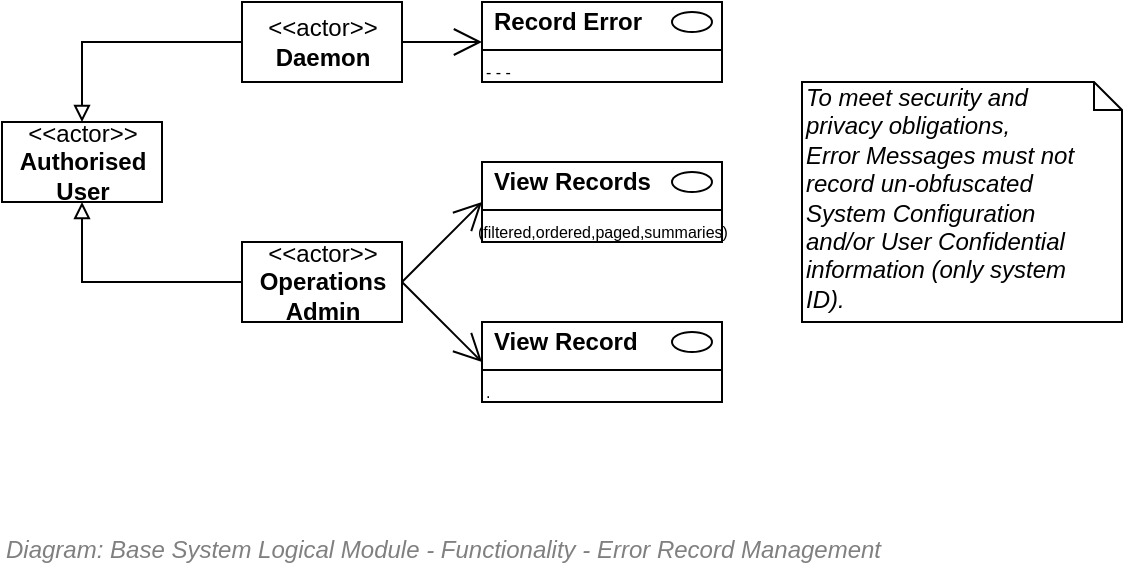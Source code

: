 <mxfile compressed="false" version="20.3.0" type="device">
  <diagram id="5vKPIbCIWK__K9a_hM_l" name="Error Record Management">
    <mxGraphModel dx="447" dy="314" grid="1" gridSize="10" guides="1" tooltips="1" connect="1" arrows="1" fold="1" page="1" pageScale="1" pageWidth="827" pageHeight="1169" math="0" shadow="0">
      <root>
        <mxCell id="6zsalb_4Q6Wy_RO658KX-0" />
        <mxCell id="aUDsEq78Ny2xMxmlCQFK-10" value="Diagram/Use Case" style="" parent="6zsalb_4Q6Wy_RO658KX-0" />
        <mxCell id="GkLt6nn7DvjHkwB9jJwZ-0" style="edgeStyle=orthogonalEdgeStyle;rounded=0;orthogonalLoop=1;jettySize=auto;html=1;endArrow=block;endFill=0;" edge="1" parent="aUDsEq78Ny2xMxmlCQFK-10" source="GkLt6nn7DvjHkwB9jJwZ-1" target="GkLt6nn7DvjHkwB9jJwZ-2">
          <mxGeometry relative="1" as="geometry" />
        </mxCell>
        <mxCell id="GkLt6nn7DvjHkwB9jJwZ-1" value="&amp;lt;&amp;lt;actor&amp;gt;&amp;gt;&lt;br&gt;&lt;b&gt;Daemon&lt;br&gt;&lt;/b&gt;" style="text;html=1;align=center;verticalAlign=middle;dashed=0;fillColor=#ffffff;strokeColor=#000000;" vertex="1" parent="aUDsEq78Ny2xMxmlCQFK-10">
          <mxGeometry x="240" y="160" width="80" height="40" as="geometry" />
        </mxCell>
        <mxCell id="GkLt6nn7DvjHkwB9jJwZ-2" value="&amp;lt;&amp;lt;actor&amp;gt;&amp;gt;&lt;br&gt;&lt;b&gt;Authorised&lt;br&gt;User&lt;br&gt;&lt;/b&gt;" style="text;html=1;align=center;verticalAlign=middle;dashed=0;fillColor=#ffffff;strokeColor=#000000;" vertex="1" parent="aUDsEq78Ny2xMxmlCQFK-10">
          <mxGeometry x="120" y="220" width="80" height="40" as="geometry" />
        </mxCell>
        <mxCell id="GkLt6nn7DvjHkwB9jJwZ-3" value="" style="fontStyle=1;align=left;verticalAlign=top;childLayout=stackLayout;horizontal=1;horizontalStack=0;resizeParent=1;resizeParentMax=0;resizeLast=0;marginBottom=0;" vertex="1" parent="aUDsEq78Ny2xMxmlCQFK-10">
          <mxGeometry x="360" y="160" width="120" height="40" as="geometry" />
        </mxCell>
        <mxCell id="GkLt6nn7DvjHkwB9jJwZ-4" value="Record Error" style="html=1;align=left;spacingLeft=4;verticalAlign=middle;strokeColor=none;fillColor=none;fontStyle=1" vertex="1" parent="GkLt6nn7DvjHkwB9jJwZ-3">
          <mxGeometry width="120" height="20" as="geometry" />
        </mxCell>
        <mxCell id="GkLt6nn7DvjHkwB9jJwZ-5" value="" style="shape=ellipse;" vertex="1" parent="GkLt6nn7DvjHkwB9jJwZ-4">
          <mxGeometry x="1" width="20" height="10" relative="1" as="geometry">
            <mxPoint x="-25" y="5" as="offset" />
          </mxGeometry>
        </mxCell>
        <mxCell id="GkLt6nn7DvjHkwB9jJwZ-6" value="" style="line;strokeWidth=1;fillColor=none;align=left;verticalAlign=middle;spacingTop=-1;spacingLeft=3;spacingRight=3;rotatable=0;labelPosition=right;points=[];portConstraint=eastwest;" vertex="1" parent="GkLt6nn7DvjHkwB9jJwZ-3">
          <mxGeometry y="20" width="120" height="8" as="geometry" />
        </mxCell>
        <mxCell id="GkLt6nn7DvjHkwB9jJwZ-7" value="- - -" style="html=1;align=left;spacingLeft=4;verticalAlign=top;strokeColor=none;fillColor=none;fontSize=8;spacing=-2;" vertex="1" parent="GkLt6nn7DvjHkwB9jJwZ-3">
          <mxGeometry y="28" width="120" height="12" as="geometry" />
        </mxCell>
        <mxCell id="GkLt6nn7DvjHkwB9jJwZ-8" value="" style="endArrow=open;endFill=1;endSize=12;html=1;strokeColor=#000000;fontSize=10;entryX=0;entryY=0.5;entryDx=0;entryDy=0;" edge="1" parent="aUDsEq78Ny2xMxmlCQFK-10">
          <mxGeometry width="160" relative="1" as="geometry">
            <mxPoint x="320.0" y="180" as="sourcePoint" />
            <mxPoint x="360.0" y="180" as="targetPoint" />
          </mxGeometry>
        </mxCell>
        <mxCell id="GkLt6nn7DvjHkwB9jJwZ-9" value="" style="fontStyle=1;align=left;verticalAlign=top;childLayout=stackLayout;horizontal=1;horizontalStack=0;resizeParent=1;resizeParentMax=0;resizeLast=0;marginBottom=0;" vertex="1" parent="aUDsEq78Ny2xMxmlCQFK-10">
          <mxGeometry x="360" y="240" width="120" height="40" as="geometry" />
        </mxCell>
        <mxCell id="GkLt6nn7DvjHkwB9jJwZ-10" value="View Records" style="html=1;align=left;spacingLeft=4;verticalAlign=middle;strokeColor=none;fillColor=none;fontStyle=1" vertex="1" parent="GkLt6nn7DvjHkwB9jJwZ-9">
          <mxGeometry width="120" height="20" as="geometry" />
        </mxCell>
        <mxCell id="GkLt6nn7DvjHkwB9jJwZ-11" value="" style="shape=ellipse;" vertex="1" parent="GkLt6nn7DvjHkwB9jJwZ-10">
          <mxGeometry x="1" width="20" height="10" relative="1" as="geometry">
            <mxPoint x="-25" y="5" as="offset" />
          </mxGeometry>
        </mxCell>
        <mxCell id="GkLt6nn7DvjHkwB9jJwZ-12" value="" style="line;strokeWidth=1;fillColor=none;align=left;verticalAlign=middle;spacingTop=-1;spacingLeft=3;spacingRight=3;rotatable=0;labelPosition=right;points=[];portConstraint=eastwest;" vertex="1" parent="GkLt6nn7DvjHkwB9jJwZ-9">
          <mxGeometry y="20" width="120" height="8" as="geometry" />
        </mxCell>
        <mxCell id="GkLt6nn7DvjHkwB9jJwZ-13" value="(filtered,ordered,paged,summaries)" style="html=1;align=left;spacingLeft=0;verticalAlign=top;strokeColor=none;fillColor=none;fontSize=8;spacing=-2;" vertex="1" parent="GkLt6nn7DvjHkwB9jJwZ-9">
          <mxGeometry y="28" width="120" height="12" as="geometry" />
        </mxCell>
        <mxCell id="GkLt6nn7DvjHkwB9jJwZ-22" style="edgeStyle=orthogonalEdgeStyle;rounded=0;orthogonalLoop=1;jettySize=auto;html=1;entryX=0.5;entryY=1;entryDx=0;entryDy=0;endArrow=block;endFill=0;" edge="1" parent="aUDsEq78Ny2xMxmlCQFK-10" source="GkLt6nn7DvjHkwB9jJwZ-14" target="GkLt6nn7DvjHkwB9jJwZ-2">
          <mxGeometry relative="1" as="geometry" />
        </mxCell>
        <mxCell id="GkLt6nn7DvjHkwB9jJwZ-14" value="&amp;lt;&amp;lt;actor&amp;gt;&amp;gt;&lt;br&gt;&lt;b&gt;Operations&lt;br&gt;Admin&lt;br&gt;&lt;/b&gt;" style="text;html=1;align=center;verticalAlign=middle;dashed=0;fillColor=#ffffff;strokeColor=#000000;" vertex="1" parent="aUDsEq78Ny2xMxmlCQFK-10">
          <mxGeometry x="240" y="280" width="80" height="40" as="geometry" />
        </mxCell>
        <mxCell id="GkLt6nn7DvjHkwB9jJwZ-15" value="" style="fontStyle=1;align=left;verticalAlign=top;childLayout=stackLayout;horizontal=1;horizontalStack=0;resizeParent=1;resizeParentMax=0;resizeLast=0;marginBottom=0;" vertex="1" parent="aUDsEq78Ny2xMxmlCQFK-10">
          <mxGeometry x="360" y="320" width="120" height="40" as="geometry" />
        </mxCell>
        <mxCell id="GkLt6nn7DvjHkwB9jJwZ-16" value="View Record" style="html=1;align=left;spacingLeft=4;verticalAlign=middle;strokeColor=none;fillColor=none;fontStyle=1" vertex="1" parent="GkLt6nn7DvjHkwB9jJwZ-15">
          <mxGeometry width="120" height="20" as="geometry" />
        </mxCell>
        <mxCell id="GkLt6nn7DvjHkwB9jJwZ-17" value="" style="shape=ellipse;" vertex="1" parent="GkLt6nn7DvjHkwB9jJwZ-16">
          <mxGeometry x="1" width="20" height="10" relative="1" as="geometry">
            <mxPoint x="-25" y="5" as="offset" />
          </mxGeometry>
        </mxCell>
        <mxCell id="GkLt6nn7DvjHkwB9jJwZ-18" value="" style="line;strokeWidth=1;fillColor=none;align=left;verticalAlign=middle;spacingTop=-1;spacingLeft=3;spacingRight=3;rotatable=0;labelPosition=right;points=[];portConstraint=eastwest;" vertex="1" parent="GkLt6nn7DvjHkwB9jJwZ-15">
          <mxGeometry y="20" width="120" height="8" as="geometry" />
        </mxCell>
        <mxCell id="GkLt6nn7DvjHkwB9jJwZ-19" value="." style="html=1;align=left;spacingLeft=4;verticalAlign=top;strokeColor=none;fillColor=none;fontSize=8;spacing=-2;" vertex="1" parent="GkLt6nn7DvjHkwB9jJwZ-15">
          <mxGeometry y="28" width="120" height="12" as="geometry" />
        </mxCell>
        <mxCell id="GkLt6nn7DvjHkwB9jJwZ-20" value="" style="endArrow=open;endFill=1;endSize=12;html=1;strokeColor=#000000;fontSize=10;entryX=0;entryY=0.5;entryDx=0;entryDy=0;exitX=1;exitY=0.5;exitDx=0;exitDy=0;" edge="1" parent="aUDsEq78Ny2xMxmlCQFK-10" source="GkLt6nn7DvjHkwB9jJwZ-14">
          <mxGeometry width="160" relative="1" as="geometry">
            <mxPoint x="320.0" y="260" as="sourcePoint" />
            <mxPoint x="360.0" y="260" as="targetPoint" />
          </mxGeometry>
        </mxCell>
        <mxCell id="GkLt6nn7DvjHkwB9jJwZ-21" value="" style="endArrow=open;endFill=1;endSize=12;html=1;strokeColor=#000000;fontSize=10;entryX=0;entryY=1;entryDx=0;entryDy=0;exitX=1;exitY=0.5;exitDx=0;exitDy=0;" edge="1" parent="aUDsEq78Ny2xMxmlCQFK-10" source="GkLt6nn7DvjHkwB9jJwZ-14" target="GkLt6nn7DvjHkwB9jJwZ-16">
          <mxGeometry width="160" relative="1" as="geometry">
            <mxPoint x="330.0" y="300" as="sourcePoint" />
            <mxPoint x="370.0" y="300" as="targetPoint" />
          </mxGeometry>
        </mxCell>
        <mxCell id="fQ8Tb4TJHlXgaxiWL6We-0" value="Title/Diagram" parent="6zsalb_4Q6Wy_RO658KX-0" />
        <mxCell id="pR05Vp6-c_UAXGHB-9SX-1" value="&lt;font style=&quot;font-size: 12px&quot;&gt;Diagram: Base System Logical Module -&amp;nbsp;Functionality -&amp;nbsp;Error Record Management&lt;/font&gt;" style="text;strokeColor=none;fillColor=none;html=1;fontSize=24;fontStyle=2;verticalAlign=middle;align=left;shadow=0;glass=0;comic=0;opacity=30;fontColor=#808080;" parent="fQ8Tb4TJHlXgaxiWL6We-0" vertex="1">
          <mxGeometry x="120" y="420" width="520" height="20" as="geometry" />
        </mxCell>
        <mxCell id="FPPdZPXUPv9n0KayTUjE-1" value="To meet security and privacy obligations, &lt;br&gt;Error Messages must not record un-obfuscated System Configuration and/or User Confidential information (only system ID)." style="shape=note;whiteSpace=wrap;html=1;size=14;verticalAlign=top;align=left;spacingTop=-6;strokeWidth=1;fontSize=12;fontStyle=2;spacingRight=16;" parent="fQ8Tb4TJHlXgaxiWL6We-0" vertex="1">
          <mxGeometry x="520" y="200" width="160" height="120" as="geometry" />
        </mxCell>
        <mxCell id="kJFmuFiU3wEKo-ty_FbZ-0" value="About" style="" parent="6zsalb_4Q6Wy_RO658KX-0" />
        <UserObject label="" tooltip="ABOUT&#xa;&#xa;Functionality &#xa;within the Base Logical Module&#xa;for handling common Diagnostic Tracing.&#xa;Diagnostic tracing is not saved to the Core relational database -- it usually goes to a rolling text log file, and sometimes is saved asynchronously to an cloud service.&#xa;&#xa;System specific Diagnostic log files should be local to the system (for both latency and access reasons) -- then exported to a central location for security and/or enterprise monitoring reasons." id="XdkydOQAid-UxDZSyXBN-0">
          <mxCell style="shape=image;html=1;verticalAlign=top;verticalLabelPosition=bottom;labelBackgroundColor=#ffffff;imageAspect=0;aspect=fixed;image=https://cdn1.iconfinder.com/data/icons/hawcons/32/699014-icon-28-information-128.png;shadow=0;dashed=0;fontFamily=Helvetica;fontSize=12;fontColor=#000000;align=center;strokeColor=#000000;fillColor=#505050;dashPattern=1 1;" parent="kJFmuFiU3wEKo-ty_FbZ-0" vertex="1">
            <mxGeometry x="660" y="380" width="20" height="20" as="geometry" />
          </mxCell>
        </UserObject>
      </root>
    </mxGraphModel>
  </diagram>
</mxfile>
